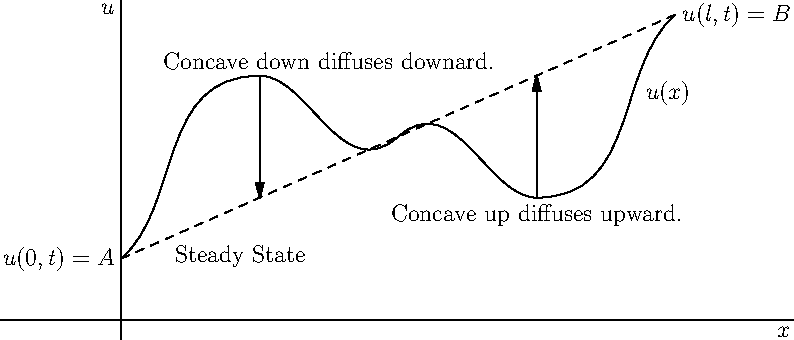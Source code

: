 size(14cm,6cm,IgnoreAspect);
import graph;
xaxis("$x$");
yaxis("$u$");

draw((0,1){NE}..{E}(2,4){E}..{NE}(4,3){NE}..{E}(6,2){E}..{NE}(8,5));

draw((0,1)--(8,5),dashed);

draw((2,4)--(2,2),Arrow);
draw((6,2)--(6,4),Arrow);

label("Concave down diffuses downard.",(3,4),N);
label("Concave up diffuses upward.",(6,2),S);
label("$u(x)$",(7.5,4),SE);
label("Steady State",(0.7,1.3),SE);

label("$u(0,t)=A$",(0,1),W);
label("$u(l,t)=B$",(8,5),E);
